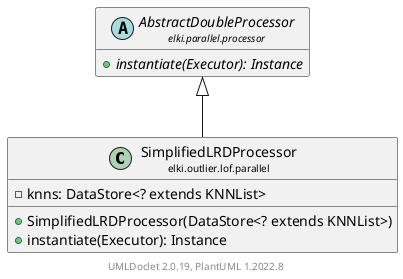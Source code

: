 @startuml
    remove .*\.(Instance|Par|Parameterizer|Factory)$
    set namespaceSeparator none
    hide empty fields
    hide empty methods

    class "<size:14>SimplifiedLRDProcessor\n<size:10>elki.outlier.lof.parallel" as elki.outlier.lof.parallel.SimplifiedLRDProcessor [[SimplifiedLRDProcessor.html]] {
        -knns: DataStore<? extends KNNList>
        +SimplifiedLRDProcessor(DataStore<? extends KNNList>)
        +instantiate(Executor): Instance
    }

    abstract class "<size:14>AbstractDoubleProcessor\n<size:10>elki.parallel.processor" as elki.parallel.processor.AbstractDoubleProcessor [[../../../parallel/processor/AbstractDoubleProcessor.html]] {
        {abstract} +instantiate(Executor): Instance
    }
    class "<size:14>SimplifiedLRDProcessor.Instance\n<size:10>elki.outlier.lof.parallel" as elki.outlier.lof.parallel.SimplifiedLRDProcessor.Instance [[SimplifiedLRDProcessor.Instance.html]]

    elki.parallel.processor.AbstractDoubleProcessor <|-- elki.outlier.lof.parallel.SimplifiedLRDProcessor
    elki.outlier.lof.parallel.SimplifiedLRDProcessor +-- elki.outlier.lof.parallel.SimplifiedLRDProcessor.Instance

    center footer UMLDoclet 2.0.19, PlantUML 1.2022.8
@enduml
